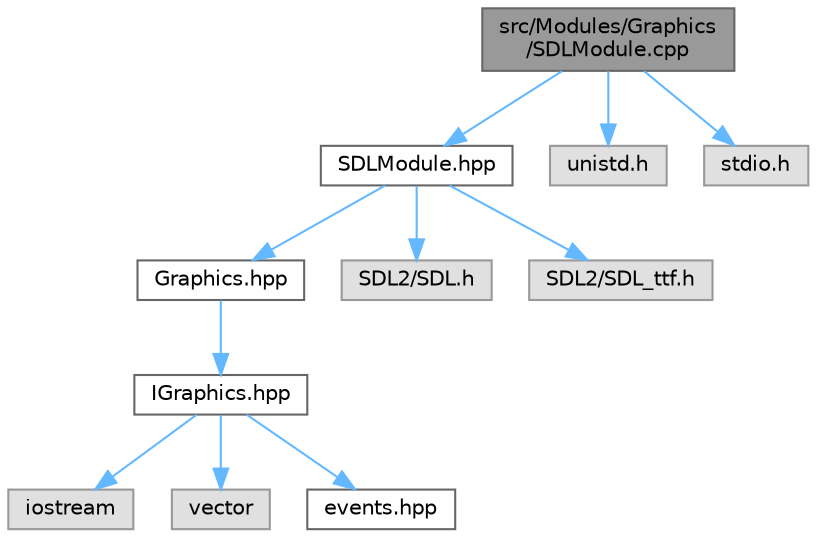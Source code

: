 digraph "src/Modules/Graphics/SDLModule.cpp"
{
 // LATEX_PDF_SIZE
  bgcolor="transparent";
  edge [fontname=Helvetica,fontsize=10,labelfontname=Helvetica,labelfontsize=10];
  node [fontname=Helvetica,fontsize=10,shape=box,height=0.2,width=0.4];
  Node1 [label="src/Modules/Graphics\l/SDLModule.cpp",height=0.2,width=0.4,color="gray40", fillcolor="grey60", style="filled", fontcolor="black",tooltip=" "];
  Node1 -> Node2 [color="steelblue1",style="solid"];
  Node2 [label="SDLModule.hpp",height=0.2,width=0.4,color="grey40", fillcolor="white", style="filled",URL="$SDLModule_8hpp.html",tooltip=" "];
  Node2 -> Node3 [color="steelblue1",style="solid"];
  Node3 [label="Graphics.hpp",height=0.2,width=0.4,color="grey40", fillcolor="white", style="filled",URL="$Graphics_8hpp.html",tooltip=" "];
  Node3 -> Node4 [color="steelblue1",style="solid"];
  Node4 [label="IGraphics.hpp",height=0.2,width=0.4,color="grey40", fillcolor="white", style="filled",URL="$IGraphics_8hpp.html",tooltip=" "];
  Node4 -> Node5 [color="steelblue1",style="solid"];
  Node5 [label="iostream",height=0.2,width=0.4,color="grey60", fillcolor="#E0E0E0", style="filled",tooltip=" "];
  Node4 -> Node6 [color="steelblue1",style="solid"];
  Node6 [label="vector",height=0.2,width=0.4,color="grey60", fillcolor="#E0E0E0", style="filled",tooltip=" "];
  Node4 -> Node7 [color="steelblue1",style="solid"];
  Node7 [label="events.hpp",height=0.2,width=0.4,color="grey40", fillcolor="white", style="filled",URL="$events_8hpp.html",tooltip="Ce fichier contient les définitions des différents events reçus par les librairies graphiques."];
  Node2 -> Node8 [color="steelblue1",style="solid"];
  Node8 [label="SDL2/SDL.h",height=0.2,width=0.4,color="grey60", fillcolor="#E0E0E0", style="filled",tooltip=" "];
  Node2 -> Node9 [color="steelblue1",style="solid"];
  Node9 [label="SDL2/SDL_ttf.h",height=0.2,width=0.4,color="grey60", fillcolor="#E0E0E0", style="filled",tooltip=" "];
  Node1 -> Node10 [color="steelblue1",style="solid"];
  Node10 [label="unistd.h",height=0.2,width=0.4,color="grey60", fillcolor="#E0E0E0", style="filled",tooltip=" "];
  Node1 -> Node11 [color="steelblue1",style="solid"];
  Node11 [label="stdio.h",height=0.2,width=0.4,color="grey60", fillcolor="#E0E0E0", style="filled",tooltip=" "];
}
